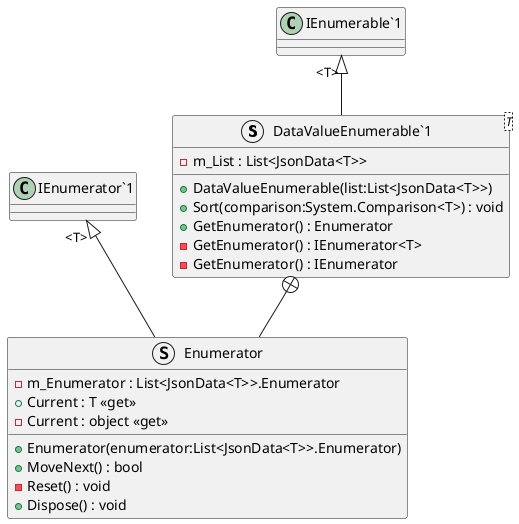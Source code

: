 @startuml
struct "DataValueEnumerable`1"<T> {
    - m_List : List<JsonData<T>>
    + DataValueEnumerable(list:List<JsonData<T>>)
    + Sort(comparison:System.Comparison<T>) : void
    + GetEnumerator() : Enumerator
    - GetEnumerator() : IEnumerator<T>
    - GetEnumerator() : IEnumerator
}
struct Enumerator {
    - m_Enumerator : List<JsonData<T>>.Enumerator
    + Enumerator(enumerator:List<JsonData<T>>.Enumerator)
    + MoveNext() : bool
    - Reset() : void
    + Current : T <<get>>
    - Current : object <<get>>
    + Dispose() : void
}
"IEnumerable`1" "<T>" <|-- "DataValueEnumerable`1"
"DataValueEnumerable`1" +-- Enumerator
"IEnumerator`1" "<T>" <|-- Enumerator
@enduml
